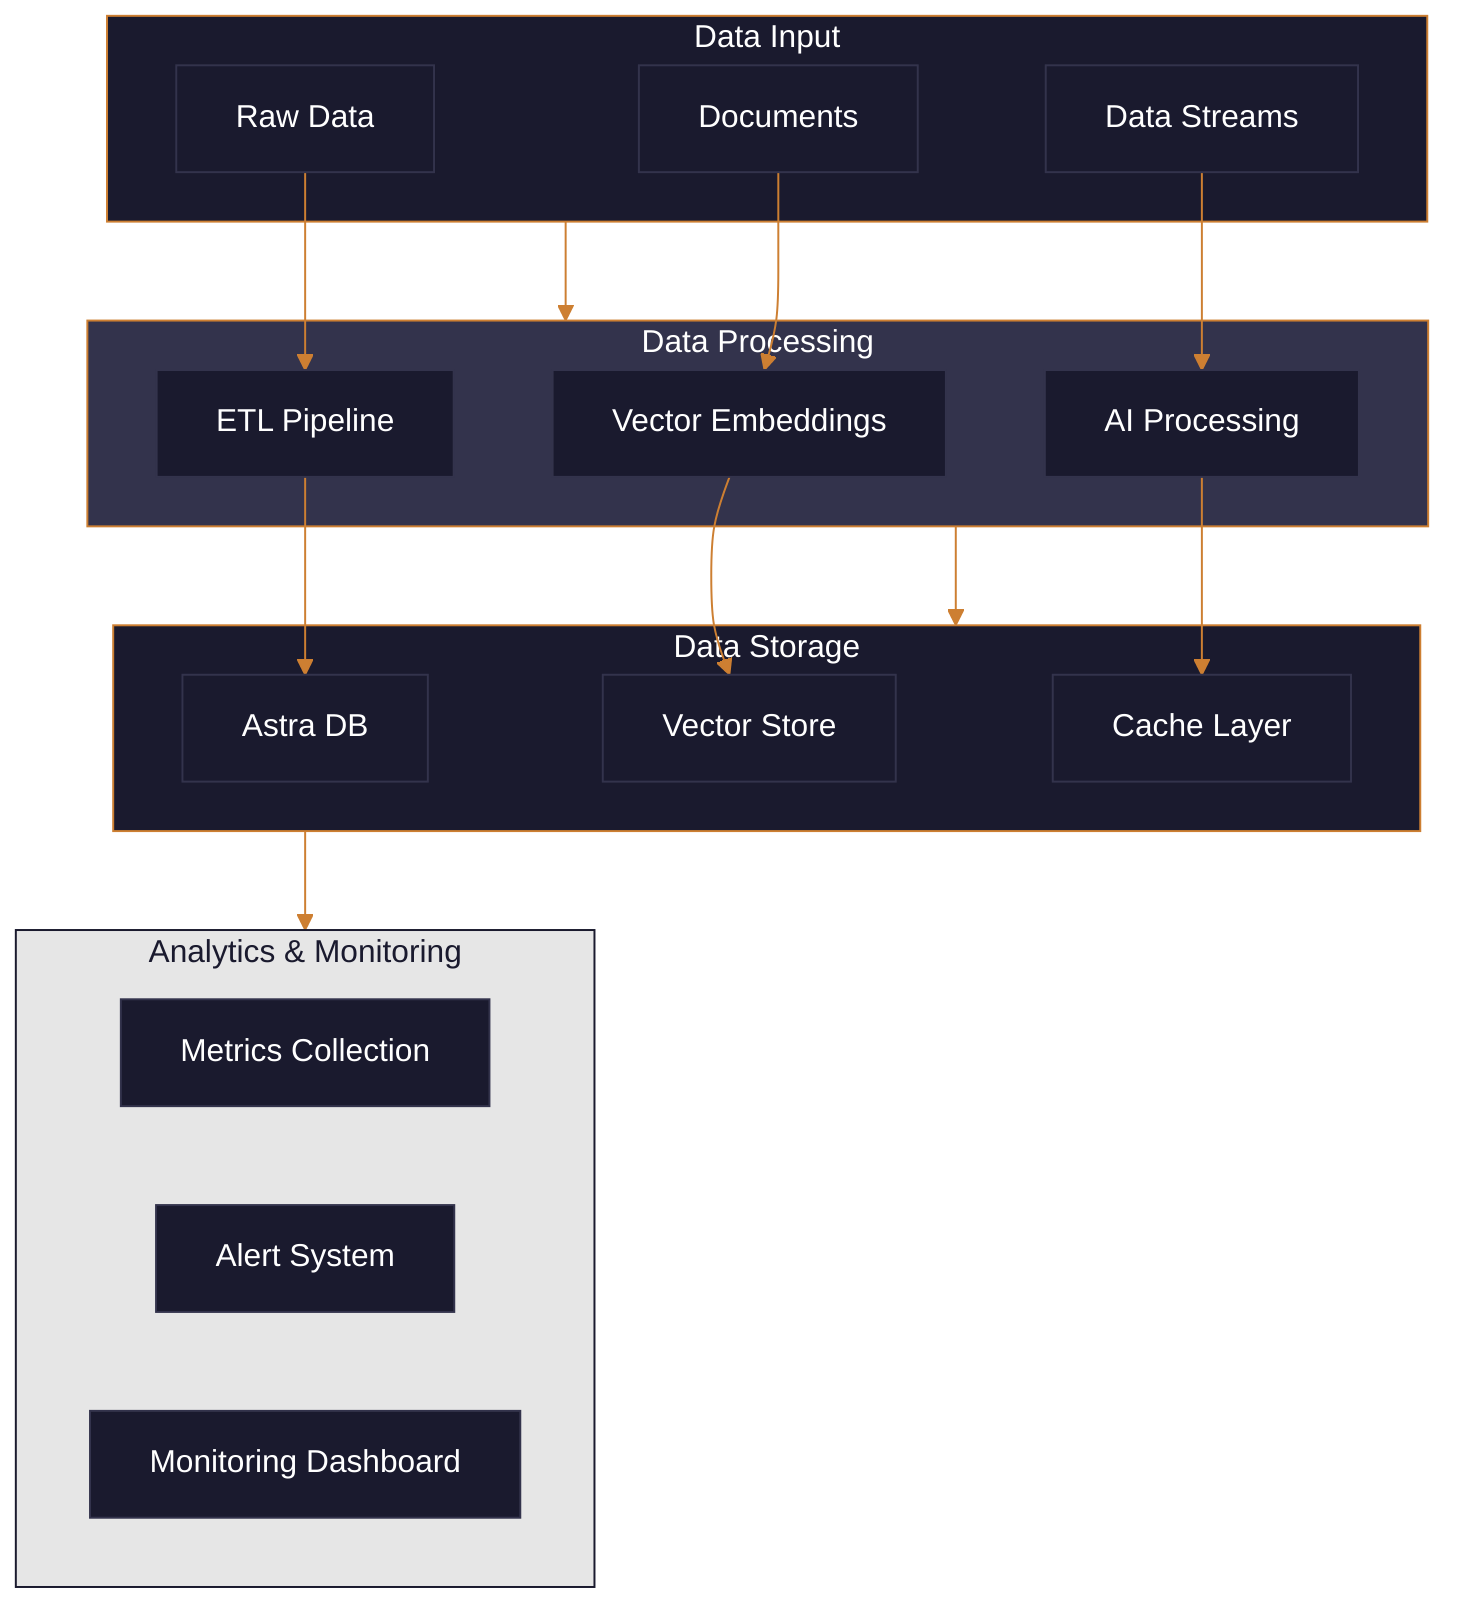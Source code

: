 %%{init: {
  'theme': 'base',
  'themeVariables': {
    'primaryColor': '#1A1A2E',
    'primaryTextColor': '#FFFFFF',
    'primaryBorderColor': '#33334C',
    'lineColor': '#CD7F32',
    'secondaryColor': '#E6E6E6',
    'tertiaryColor': '#CD7F32'
  }
}}%%

flowchart TD
    subgraph Input["Data Input"]
        Raw[Raw Data]
        Doc[Documents]
        Stream[Data Streams]
    end

    subgraph Processing["Data Processing"]
        Vec[Vector Embeddings]
        ETL[ETL Pipeline]
        AI[AI Processing]
    end

    subgraph Storage["Data Storage"]
        ADB[Astra DB]
        Redis[Cache Layer]
        VS[Vector Store]
    end

    subgraph Analytics["Analytics & Monitoring"]
        Metrics[Metrics Collection]
        Alert[Alert System]
        Dashboard[Monitoring Dashboard]
    end

    Input --> Processing
    Processing --> Storage
    Storage --> Analytics

    Raw --> ETL
    Doc --> Vec
    Stream --> AI
    
    ETL --> ADB
    Vec --> VS
    AI --> Redis

    style Input fill:#1A1A2E,stroke:#CD7F32,color:#FFFFFF
    style Processing fill:#33334C,stroke:#CD7F32,color:#FFFFFF
    style Storage fill:#1A1A2E,stroke:#CD7F32,color:#FFFFFF
    style Analytics fill:#E6E6E6,stroke:#1A1A2E,color:#1A1A2E